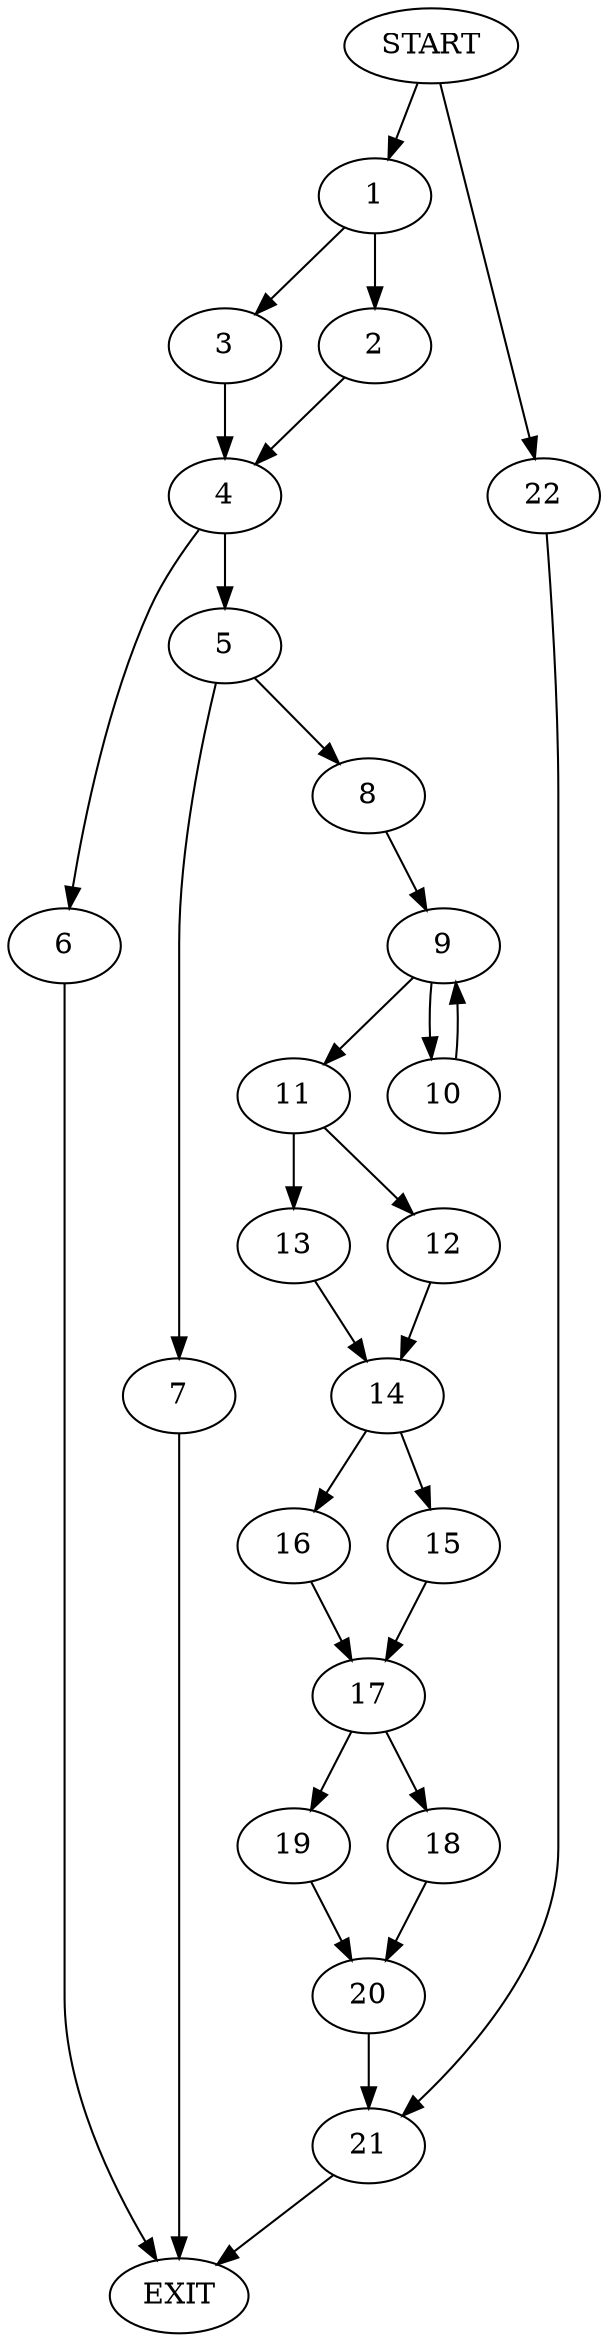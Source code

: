 digraph {
0 [label="START"]
23 [label="EXIT"]
0 -> 1
1 -> 2
1 -> 3
3 -> 4
2 -> 4
4 -> 5
4 -> 6
6 -> 23
5 -> 7
5 -> 8
7 -> 23
8 -> 9
9 -> 10
9 -> 11
10 -> 9
11 -> 12
11 -> 13
13 -> 14
12 -> 14
14 -> 15
14 -> 16
15 -> 17
16 -> 17
17 -> 18
17 -> 19
19 -> 20
18 -> 20
20 -> 21
21 -> 23
0 -> 22
22 -> 21
}

